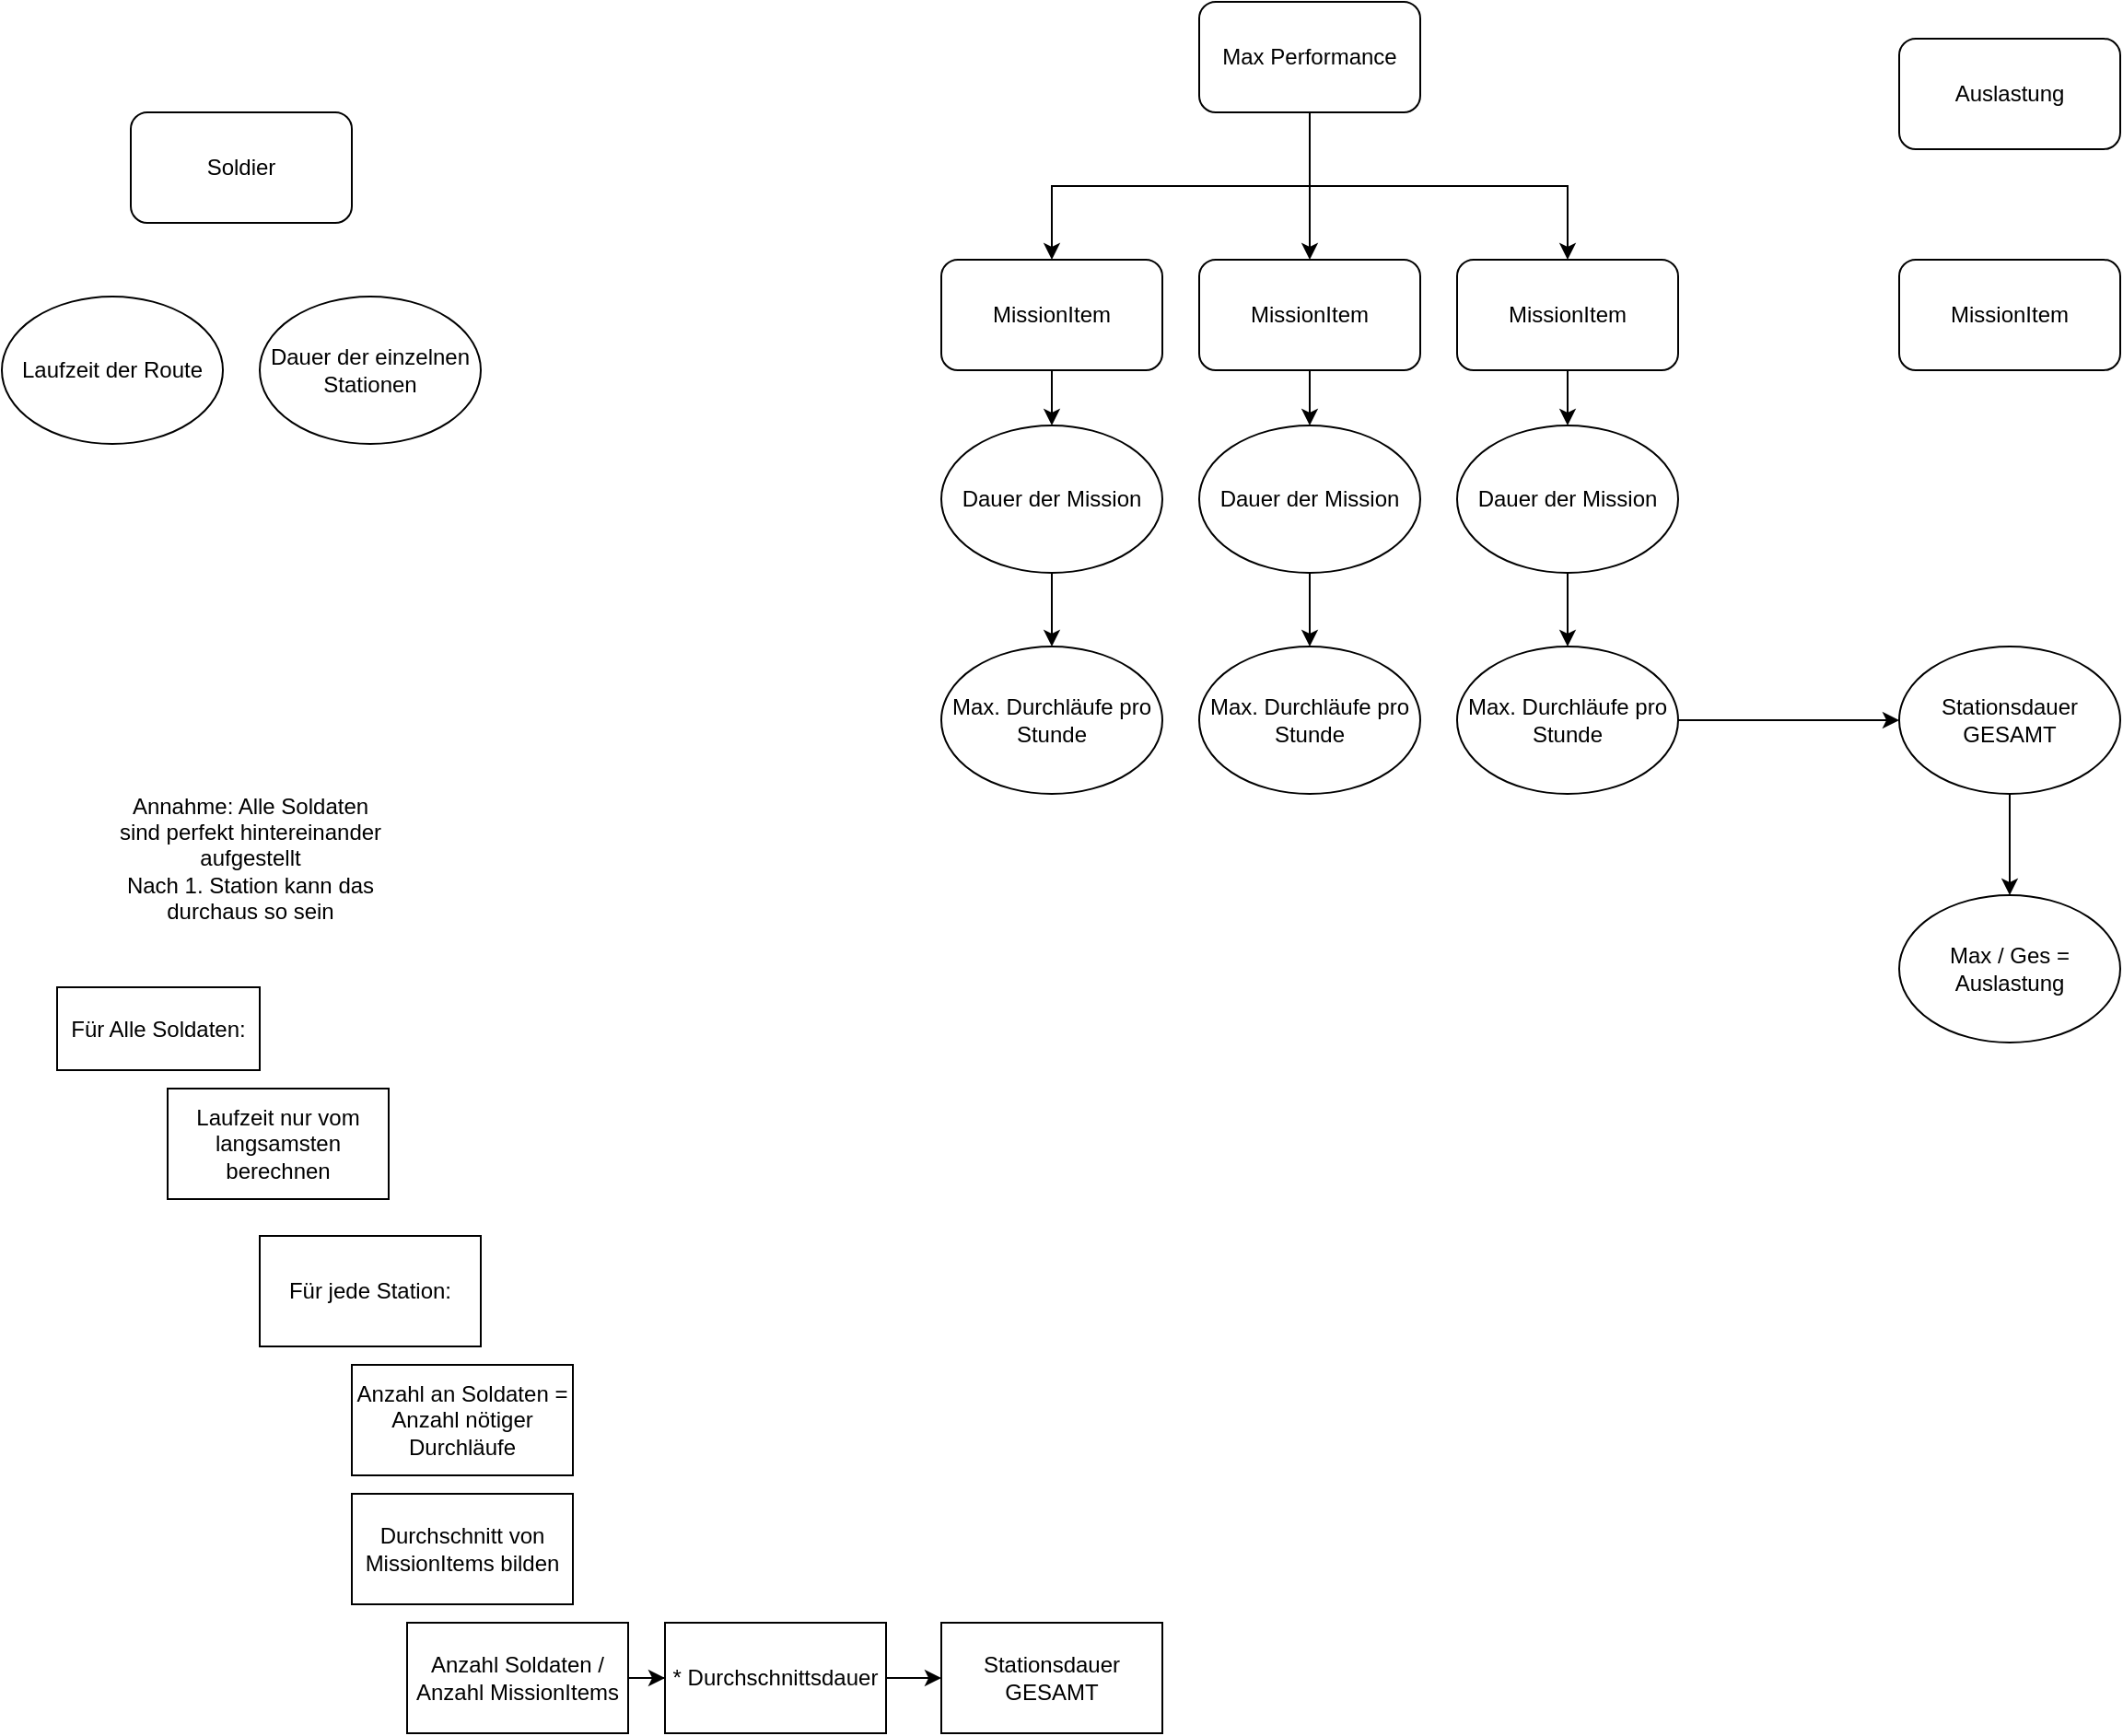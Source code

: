 <mxfile version="23.1.5" type="device">
  <diagram name="Seite-1" id="g2lcJ17EbViEYUorrcuR">
    <mxGraphModel dx="1434" dy="844" grid="1" gridSize="10" guides="1" tooltips="1" connect="1" arrows="1" fold="1" page="1" pageScale="1" pageWidth="827" pageHeight="1169" math="0" shadow="0">
      <root>
        <mxCell id="0" />
        <mxCell id="1" parent="0" />
        <mxCell id="CUG4xxlHeHdjBNmvHF3r-5" style="edgeStyle=orthogonalEdgeStyle;rounded=0;orthogonalLoop=1;jettySize=auto;html=1;" edge="1" parent="1" source="aPH2dvSA9KEga-c5i-Y1-1" target="CUG4xxlHeHdjBNmvHF3r-4">
          <mxGeometry relative="1" as="geometry" />
        </mxCell>
        <mxCell id="aPH2dvSA9KEga-c5i-Y1-1" value="MissionItem" style="rounded=1;whiteSpace=wrap;html=1;" parent="1" vertex="1">
          <mxGeometry x="520" y="160" width="120" height="60" as="geometry" />
        </mxCell>
        <mxCell id="CUG4xxlHeHdjBNmvHF3r-1" value="Soldier" style="rounded=1;whiteSpace=wrap;html=1;" vertex="1" parent="1">
          <mxGeometry x="80" y="80" width="120" height="60" as="geometry" />
        </mxCell>
        <mxCell id="CUG4xxlHeHdjBNmvHF3r-2" value="Laufzeit der Route" style="ellipse;whiteSpace=wrap;html=1;" vertex="1" parent="1">
          <mxGeometry x="10" y="180" width="120" height="80" as="geometry" />
        </mxCell>
        <mxCell id="CUG4xxlHeHdjBNmvHF3r-3" value="Dauer der einzelnen Stationen" style="ellipse;whiteSpace=wrap;html=1;" vertex="1" parent="1">
          <mxGeometry x="150" y="180" width="120" height="80" as="geometry" />
        </mxCell>
        <mxCell id="CUG4xxlHeHdjBNmvHF3r-6" style="edgeStyle=orthogonalEdgeStyle;rounded=0;orthogonalLoop=1;jettySize=auto;html=1;" edge="1" parent="1" source="CUG4xxlHeHdjBNmvHF3r-4" target="CUG4xxlHeHdjBNmvHF3r-7">
          <mxGeometry relative="1" as="geometry">
            <mxPoint x="580" y="380" as="targetPoint" />
          </mxGeometry>
        </mxCell>
        <mxCell id="CUG4xxlHeHdjBNmvHF3r-4" value="Dauer der Mission" style="ellipse;whiteSpace=wrap;html=1;" vertex="1" parent="1">
          <mxGeometry x="520" y="250" width="120" height="80" as="geometry" />
        </mxCell>
        <mxCell id="CUG4xxlHeHdjBNmvHF3r-7" value="Max. Durchläufe pro Stunde" style="ellipse;whiteSpace=wrap;html=1;" vertex="1" parent="1">
          <mxGeometry x="520" y="370" width="120" height="80" as="geometry" />
        </mxCell>
        <mxCell id="CUG4xxlHeHdjBNmvHF3r-18" style="edgeStyle=orthogonalEdgeStyle;rounded=0;orthogonalLoop=1;jettySize=auto;html=1;" edge="1" parent="1" source="CUG4xxlHeHdjBNmvHF3r-19" target="CUG4xxlHeHdjBNmvHF3r-21">
          <mxGeometry relative="1" as="geometry" />
        </mxCell>
        <mxCell id="CUG4xxlHeHdjBNmvHF3r-19" value="MissionItem" style="rounded=1;whiteSpace=wrap;html=1;" vertex="1" parent="1">
          <mxGeometry x="660" y="160" width="120" height="60" as="geometry" />
        </mxCell>
        <mxCell id="CUG4xxlHeHdjBNmvHF3r-20" style="edgeStyle=orthogonalEdgeStyle;rounded=0;orthogonalLoop=1;jettySize=auto;html=1;" edge="1" parent="1" source="CUG4xxlHeHdjBNmvHF3r-21" target="CUG4xxlHeHdjBNmvHF3r-22">
          <mxGeometry relative="1" as="geometry">
            <mxPoint x="720" y="380" as="targetPoint" />
          </mxGeometry>
        </mxCell>
        <mxCell id="CUG4xxlHeHdjBNmvHF3r-21" value="Dauer der Mission" style="ellipse;whiteSpace=wrap;html=1;" vertex="1" parent="1">
          <mxGeometry x="660" y="250" width="120" height="80" as="geometry" />
        </mxCell>
        <mxCell id="CUG4xxlHeHdjBNmvHF3r-22" value="Max. Durchläufe pro Stunde" style="ellipse;whiteSpace=wrap;html=1;" vertex="1" parent="1">
          <mxGeometry x="660" y="370" width="120" height="80" as="geometry" />
        </mxCell>
        <mxCell id="CUG4xxlHeHdjBNmvHF3r-23" style="edgeStyle=orthogonalEdgeStyle;rounded=0;orthogonalLoop=1;jettySize=auto;html=1;" edge="1" parent="1" source="CUG4xxlHeHdjBNmvHF3r-24" target="CUG4xxlHeHdjBNmvHF3r-26">
          <mxGeometry relative="1" as="geometry" />
        </mxCell>
        <mxCell id="CUG4xxlHeHdjBNmvHF3r-24" value="MissionItem" style="rounded=1;whiteSpace=wrap;html=1;" vertex="1" parent="1">
          <mxGeometry x="800" y="160" width="120" height="60" as="geometry" />
        </mxCell>
        <mxCell id="CUG4xxlHeHdjBNmvHF3r-25" style="edgeStyle=orthogonalEdgeStyle;rounded=0;orthogonalLoop=1;jettySize=auto;html=1;" edge="1" parent="1" source="CUG4xxlHeHdjBNmvHF3r-26" target="CUG4xxlHeHdjBNmvHF3r-27">
          <mxGeometry relative="1" as="geometry">
            <mxPoint x="860" y="380" as="targetPoint" />
          </mxGeometry>
        </mxCell>
        <mxCell id="CUG4xxlHeHdjBNmvHF3r-26" value="Dauer der Mission" style="ellipse;whiteSpace=wrap;html=1;" vertex="1" parent="1">
          <mxGeometry x="800" y="250" width="120" height="80" as="geometry" />
        </mxCell>
        <mxCell id="CUG4xxlHeHdjBNmvHF3r-51" style="edgeStyle=orthogonalEdgeStyle;rounded=0;orthogonalLoop=1;jettySize=auto;html=1;" edge="1" parent="1" source="CUG4xxlHeHdjBNmvHF3r-27" target="CUG4xxlHeHdjBNmvHF3r-50">
          <mxGeometry relative="1" as="geometry" />
        </mxCell>
        <mxCell id="CUG4xxlHeHdjBNmvHF3r-27" value="Max. Durchläufe pro Stunde" style="ellipse;whiteSpace=wrap;html=1;" vertex="1" parent="1">
          <mxGeometry x="800" y="370" width="120" height="80" as="geometry" />
        </mxCell>
        <mxCell id="CUG4xxlHeHdjBNmvHF3r-29" style="edgeStyle=orthogonalEdgeStyle;rounded=0;orthogonalLoop=1;jettySize=auto;html=1;" edge="1" parent="1" source="CUG4xxlHeHdjBNmvHF3r-28" target="aPH2dvSA9KEga-c5i-Y1-1">
          <mxGeometry relative="1" as="geometry">
            <Array as="points">
              <mxPoint x="720" y="120" />
              <mxPoint x="580" y="120" />
            </Array>
          </mxGeometry>
        </mxCell>
        <mxCell id="CUG4xxlHeHdjBNmvHF3r-30" style="edgeStyle=orthogonalEdgeStyle;rounded=0;orthogonalLoop=1;jettySize=auto;html=1;" edge="1" parent="1" source="CUG4xxlHeHdjBNmvHF3r-28" target="CUG4xxlHeHdjBNmvHF3r-19">
          <mxGeometry relative="1" as="geometry" />
        </mxCell>
        <mxCell id="CUG4xxlHeHdjBNmvHF3r-31" style="edgeStyle=orthogonalEdgeStyle;rounded=0;orthogonalLoop=1;jettySize=auto;html=1;" edge="1" parent="1" source="CUG4xxlHeHdjBNmvHF3r-28" target="CUG4xxlHeHdjBNmvHF3r-24">
          <mxGeometry relative="1" as="geometry">
            <Array as="points">
              <mxPoint x="720" y="120" />
              <mxPoint x="860" y="120" />
            </Array>
          </mxGeometry>
        </mxCell>
        <mxCell id="CUG4xxlHeHdjBNmvHF3r-28" value="Max Performance" style="rounded=1;whiteSpace=wrap;html=1;" vertex="1" parent="1">
          <mxGeometry x="660" y="20" width="120" height="60" as="geometry" />
        </mxCell>
        <mxCell id="CUG4xxlHeHdjBNmvHF3r-32" value="MissionItem" style="rounded=1;whiteSpace=wrap;html=1;" vertex="1" parent="1">
          <mxGeometry x="1040" y="160" width="120" height="60" as="geometry" />
        </mxCell>
        <mxCell id="CUG4xxlHeHdjBNmvHF3r-33" value="Auslastung" style="rounded=1;whiteSpace=wrap;html=1;" vertex="1" parent="1">
          <mxGeometry x="1040" y="40" width="120" height="60" as="geometry" />
        </mxCell>
        <mxCell id="CUG4xxlHeHdjBNmvHF3r-38" value="Annahme: Alle Soldaten sind perfekt hintereinander aufgestellt&lt;br&gt;Nach 1. Station kann das durchaus so sein" style="text;html=1;align=center;verticalAlign=middle;whiteSpace=wrap;rounded=0;" vertex="1" parent="1">
          <mxGeometry x="70" y="450" width="150" height="70" as="geometry" />
        </mxCell>
        <mxCell id="CUG4xxlHeHdjBNmvHF3r-40" value="Für Alle Soldaten:" style="rounded=0;whiteSpace=wrap;html=1;" vertex="1" parent="1">
          <mxGeometry x="40" y="555" width="110" height="45" as="geometry" />
        </mxCell>
        <mxCell id="CUG4xxlHeHdjBNmvHF3r-41" value="Laufzeit nur vom langsamsten berechnen" style="rounded=0;whiteSpace=wrap;html=1;" vertex="1" parent="1">
          <mxGeometry x="100" y="610" width="120" height="60" as="geometry" />
        </mxCell>
        <mxCell id="CUG4xxlHeHdjBNmvHF3r-42" value="Für jede Station:" style="rounded=0;whiteSpace=wrap;html=1;" vertex="1" parent="1">
          <mxGeometry x="150" y="690" width="120" height="60" as="geometry" />
        </mxCell>
        <mxCell id="CUG4xxlHeHdjBNmvHF3r-43" value="Anzahl an Soldaten = Anzahl nötiger Durchläufe" style="rounded=0;whiteSpace=wrap;html=1;" vertex="1" parent="1">
          <mxGeometry x="200" y="760" width="120" height="60" as="geometry" />
        </mxCell>
        <mxCell id="CUG4xxlHeHdjBNmvHF3r-44" value="Durchschnitt von MissionItems bilden" style="rounded=0;whiteSpace=wrap;html=1;" vertex="1" parent="1">
          <mxGeometry x="200" y="830" width="120" height="60" as="geometry" />
        </mxCell>
        <mxCell id="CUG4xxlHeHdjBNmvHF3r-47" style="edgeStyle=orthogonalEdgeStyle;rounded=0;orthogonalLoop=1;jettySize=auto;html=1;" edge="1" parent="1" source="CUG4xxlHeHdjBNmvHF3r-45" target="CUG4xxlHeHdjBNmvHF3r-46">
          <mxGeometry relative="1" as="geometry" />
        </mxCell>
        <mxCell id="CUG4xxlHeHdjBNmvHF3r-45" value="Anzahl Soldaten / Anzahl MissionItems" style="rounded=0;whiteSpace=wrap;html=1;" vertex="1" parent="1">
          <mxGeometry x="230" y="900" width="120" height="60" as="geometry" />
        </mxCell>
        <mxCell id="CUG4xxlHeHdjBNmvHF3r-49" style="edgeStyle=orthogonalEdgeStyle;rounded=0;orthogonalLoop=1;jettySize=auto;html=1;" edge="1" parent="1" source="CUG4xxlHeHdjBNmvHF3r-46" target="CUG4xxlHeHdjBNmvHF3r-48">
          <mxGeometry relative="1" as="geometry" />
        </mxCell>
        <mxCell id="CUG4xxlHeHdjBNmvHF3r-46" value="* Durchschnittsdauer" style="rounded=0;whiteSpace=wrap;html=1;" vertex="1" parent="1">
          <mxGeometry x="370" y="900" width="120" height="60" as="geometry" />
        </mxCell>
        <mxCell id="CUG4xxlHeHdjBNmvHF3r-48" value="Stationsdauer GESAMT" style="rounded=0;whiteSpace=wrap;html=1;" vertex="1" parent="1">
          <mxGeometry x="520" y="900" width="120" height="60" as="geometry" />
        </mxCell>
        <mxCell id="CUG4xxlHeHdjBNmvHF3r-53" style="edgeStyle=orthogonalEdgeStyle;rounded=0;orthogonalLoop=1;jettySize=auto;html=1;entryX=0.5;entryY=0;entryDx=0;entryDy=0;" edge="1" parent="1" source="CUG4xxlHeHdjBNmvHF3r-50" target="CUG4xxlHeHdjBNmvHF3r-52">
          <mxGeometry relative="1" as="geometry" />
        </mxCell>
        <mxCell id="CUG4xxlHeHdjBNmvHF3r-50" value="Stationsdauer GESAMT" style="ellipse;whiteSpace=wrap;html=1;" vertex="1" parent="1">
          <mxGeometry x="1040" y="370" width="120" height="80" as="geometry" />
        </mxCell>
        <mxCell id="CUG4xxlHeHdjBNmvHF3r-52" value="Max / Ges = Auslastung" style="ellipse;whiteSpace=wrap;html=1;" vertex="1" parent="1">
          <mxGeometry x="1040" y="505" width="120" height="80" as="geometry" />
        </mxCell>
      </root>
    </mxGraphModel>
  </diagram>
</mxfile>

